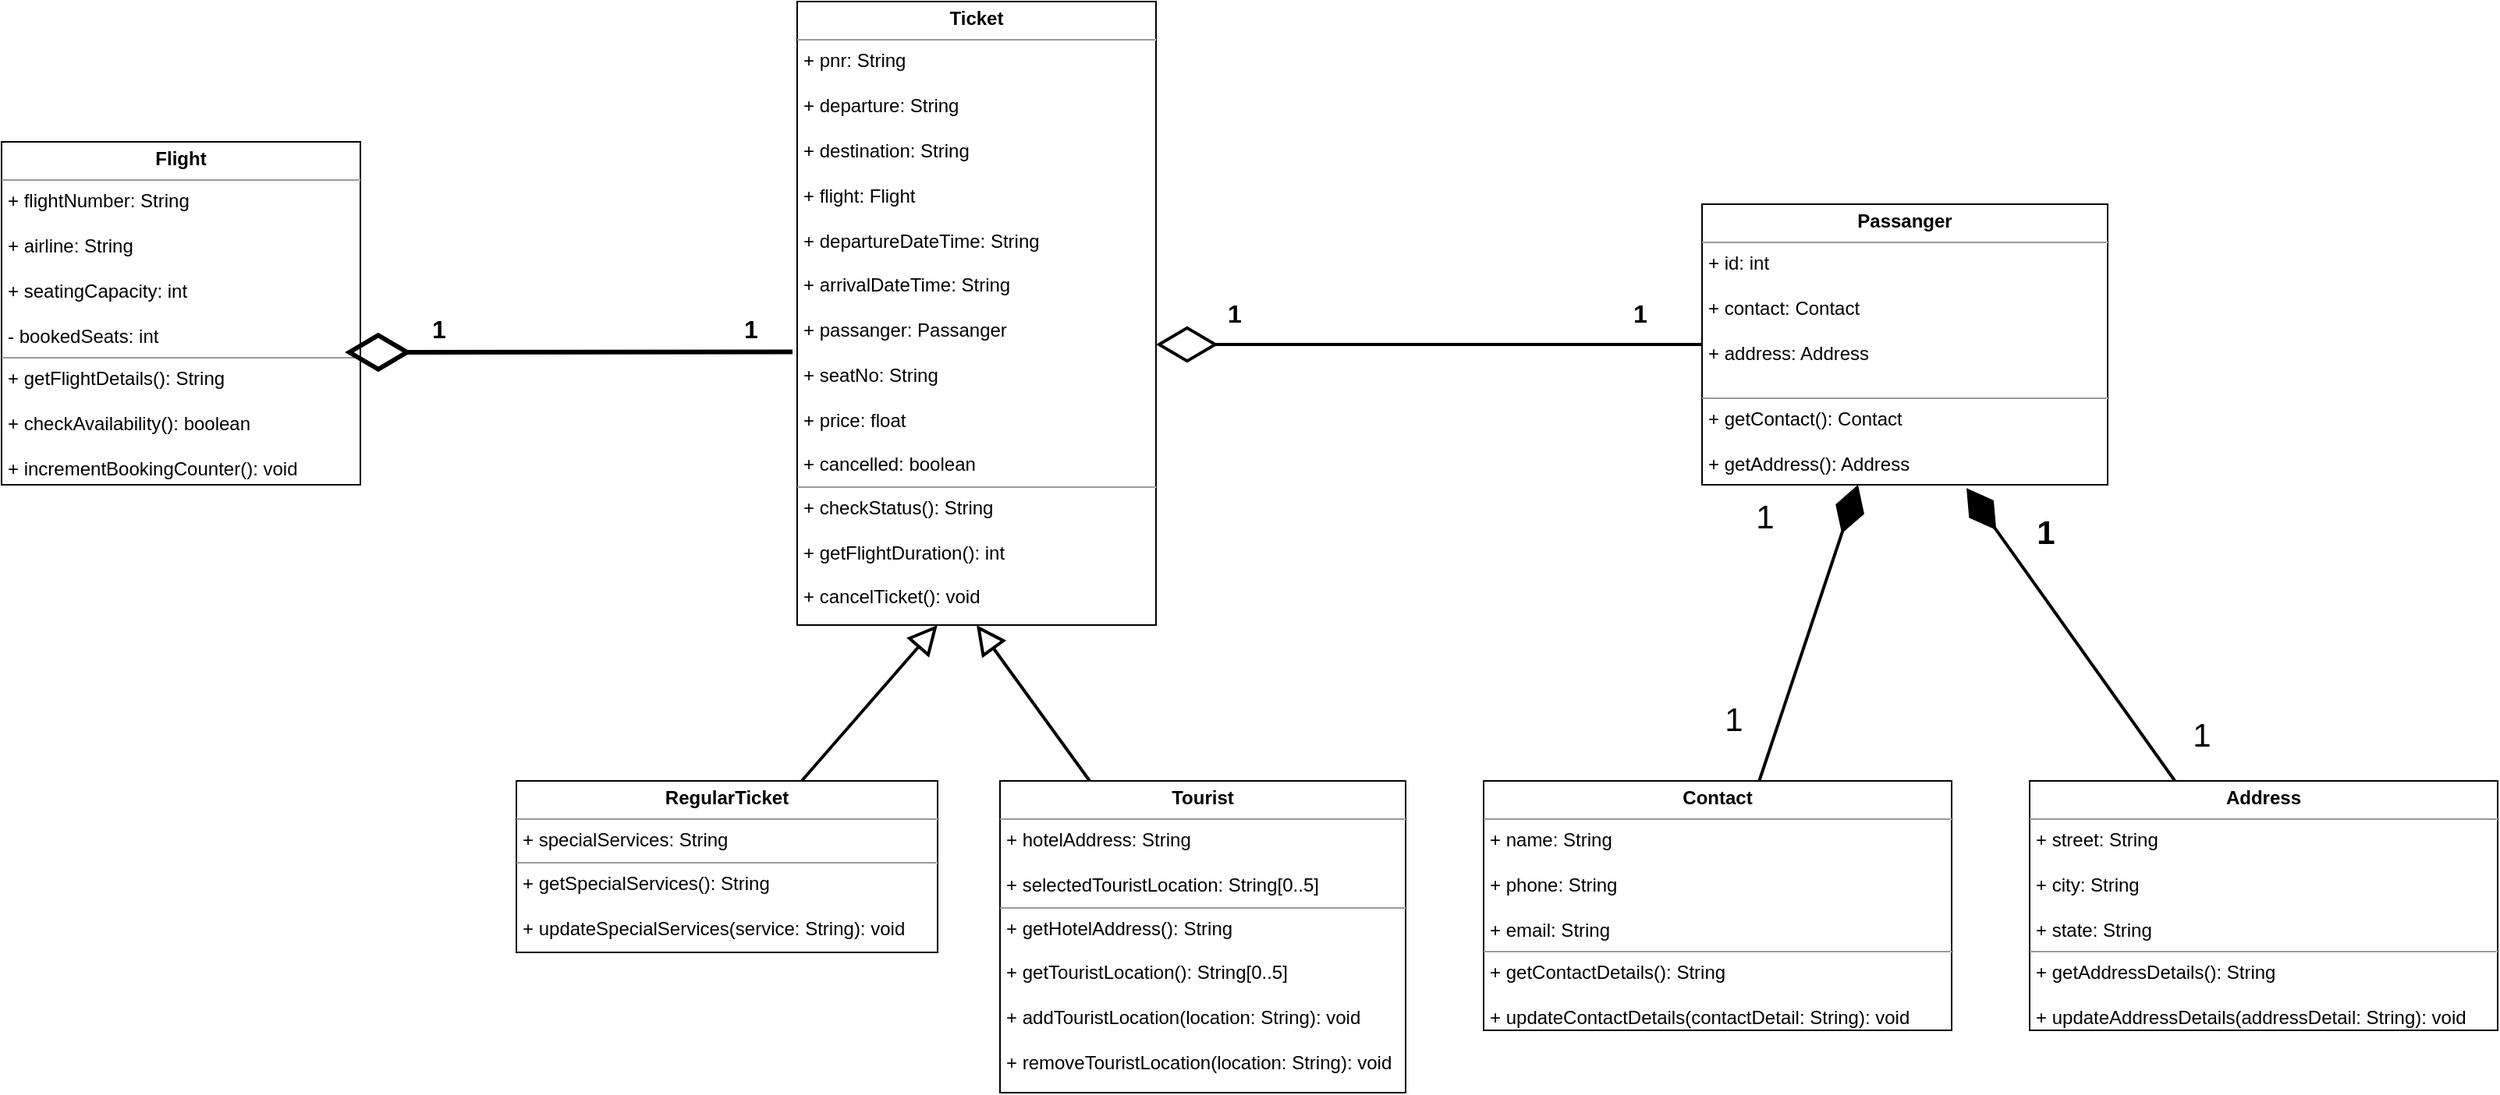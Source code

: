 <mxfile version="16.4.7" type="device"><diagram id="RAqD_u-AsfIWNrwIUa47" name="Page-1"><mxGraphModel dx="2646" dy="1020" grid="1" gridSize="10" guides="1" tooltips="1" connect="1" arrows="1" fold="1" page="1" pageScale="1" pageWidth="850" pageHeight="1100" math="0" shadow="0"><root><mxCell id="0"/><mxCell id="1" parent="0"/><mxCell id="bAXLRtBKVEwu7iq09zf0-1" value="&lt;p style=&quot;margin: 0px ; margin-top: 4px ; text-align: center&quot;&gt;&lt;b&gt;Flight&lt;/b&gt;&lt;/p&gt;&lt;hr size=&quot;1&quot;&gt;&lt;p style=&quot;margin: 0px ; margin-left: 4px&quot;&gt;+ flightNumber: String&lt;/p&gt;&lt;p style=&quot;margin: 0px ; margin-left: 4px&quot;&gt;&lt;br&gt;&lt;/p&gt;&lt;p style=&quot;margin: 0px ; margin-left: 4px&quot;&gt;+ airline: String&lt;/p&gt;&lt;p style=&quot;margin: 0px ; margin-left: 4px&quot;&gt;&lt;br&gt;&lt;/p&gt;&lt;p style=&quot;margin: 0px ; margin-left: 4px&quot;&gt;+ seatingCapacity: int&lt;/p&gt;&lt;p style=&quot;margin: 0px ; margin-left: 4px&quot;&gt;&lt;br&gt;&lt;/p&gt;&lt;p style=&quot;margin: 0px ; margin-left: 4px&quot;&gt;- bookedSeats: int&lt;/p&gt;&lt;hr size=&quot;1&quot;&gt;&lt;p style=&quot;margin: 0px ; margin-left: 4px&quot;&gt;+ getFlightDetails(): String&lt;/p&gt;&lt;p style=&quot;margin: 0px ; margin-left: 4px&quot;&gt;&lt;br&gt;&lt;/p&gt;&lt;p style=&quot;margin: 0px ; margin-left: 4px&quot;&gt;+ checkAvailability(): boolean&lt;/p&gt;&lt;p style=&quot;margin: 0px ; margin-left: 4px&quot;&gt;&lt;br&gt;&lt;/p&gt;&lt;p style=&quot;margin: 0px ; margin-left: 4px&quot;&gt;+ incrementBookingCounter(): void&lt;/p&gt;" style="verticalAlign=top;align=left;overflow=fill;fontSize=12;fontFamily=Helvetica;html=1;" parent="1" vertex="1"><mxGeometry x="-230" y="110" width="230" height="220" as="geometry"/></mxCell><mxCell id="bAXLRtBKVEwu7iq09zf0-14" style="rounded=0;orthogonalLoop=1;jettySize=auto;html=1;endArrow=diamondThin;endFill=0;strokeWidth=3;endSize=34;exitX=-0.013;exitY=0.562;exitDx=0;exitDy=0;exitPerimeter=0;" parent="1" source="bAXLRtBKVEwu7iq09zf0-2" edge="1"><mxGeometry relative="1" as="geometry"><mxPoint x="-10" y="245" as="targetPoint"/></mxGeometry></mxCell><mxCell id="bAXLRtBKVEwu7iq09zf0-2" value="&lt;p style=&quot;margin: 0px ; margin-top: 4px ; text-align: center&quot;&gt;&lt;b&gt;Ticket&lt;/b&gt;&lt;/p&gt;&lt;hr size=&quot;1&quot;&gt;&lt;p style=&quot;margin: 0px ; margin-left: 4px&quot;&gt;+ pnr: String&lt;/p&gt;&lt;p style=&quot;margin: 0px ; margin-left: 4px&quot;&gt;&lt;br&gt;&lt;/p&gt;&lt;p style=&quot;margin: 0px ; margin-left: 4px&quot;&gt;+ departure: String&lt;/p&gt;&lt;p style=&quot;margin: 0px ; margin-left: 4px&quot;&gt;&lt;br&gt;&lt;/p&gt;&lt;p style=&quot;margin: 0px ; margin-left: 4px&quot;&gt;+ destination: String&lt;/p&gt;&lt;p style=&quot;margin: 0px ; margin-left: 4px&quot;&gt;&lt;br&gt;&lt;/p&gt;&lt;p style=&quot;margin: 0px ; margin-left: 4px&quot;&gt;+ flight: Flight&lt;/p&gt;&lt;p style=&quot;margin: 0px ; margin-left: 4px&quot;&gt;&lt;br&gt;&lt;/p&gt;&lt;p style=&quot;margin: 0px ; margin-left: 4px&quot;&gt;+ departureDateTime: String&lt;/p&gt;&lt;p style=&quot;margin: 0px ; margin-left: 4px&quot;&gt;&lt;br&gt;&lt;/p&gt;&lt;p style=&quot;margin: 0px ; margin-left: 4px&quot;&gt;+ arrivalDateTime: String&lt;/p&gt;&lt;p style=&quot;margin: 0px ; margin-left: 4px&quot;&gt;&lt;br&gt;&lt;/p&gt;&lt;p style=&quot;margin: 0px ; margin-left: 4px&quot;&gt;+ passanger: Passanger&lt;/p&gt;&lt;p style=&quot;margin: 0px ; margin-left: 4px&quot;&gt;&lt;br&gt;&lt;/p&gt;&lt;p style=&quot;margin: 0px ; margin-left: 4px&quot;&gt;+ seatNo: String&lt;/p&gt;&lt;p style=&quot;margin: 0px ; margin-left: 4px&quot;&gt;&lt;br&gt;&lt;/p&gt;&lt;p style=&quot;margin: 0px ; margin-left: 4px&quot;&gt;+ price: float&lt;/p&gt;&lt;p style=&quot;margin: 0px ; margin-left: 4px&quot;&gt;&lt;br&gt;&lt;/p&gt;&lt;p style=&quot;margin: 0px ; margin-left: 4px&quot;&gt;+ cancelled: boolean&lt;/p&gt;&lt;hr size=&quot;1&quot;&gt;&lt;p style=&quot;margin: 0px ; margin-left: 4px&quot;&gt;+ checkStatus(): String&lt;/p&gt;&lt;p style=&quot;margin: 0px ; margin-left: 4px&quot;&gt;&lt;br&gt;&lt;/p&gt;&lt;p style=&quot;margin: 0px ; margin-left: 4px&quot;&gt;+ getFlightDuration(): int&lt;/p&gt;&lt;p style=&quot;margin: 0px ; margin-left: 4px&quot;&gt;&lt;br&gt;&lt;/p&gt;&lt;p style=&quot;margin: 0px ; margin-left: 4px&quot;&gt;+ cancelTicket(): void&lt;/p&gt;" style="verticalAlign=top;align=left;overflow=fill;fontSize=12;fontFamily=Helvetica;html=1;" parent="1" vertex="1"><mxGeometry x="280" y="20" width="230" height="400" as="geometry"/></mxCell><mxCell id="bAXLRtBKVEwu7iq09zf0-17" style="edgeStyle=none;rounded=0;orthogonalLoop=1;jettySize=auto;html=1;fontSize=16;endArrow=diamondThin;endFill=0;endSize=34;strokeWidth=2;" parent="1" source="bAXLRtBKVEwu7iq09zf0-3" edge="1"><mxGeometry relative="1" as="geometry"><mxPoint x="510" y="240" as="targetPoint"/></mxGeometry></mxCell><mxCell id="bAXLRtBKVEwu7iq09zf0-3" value="&lt;p style=&quot;margin: 0px ; margin-top: 4px ; text-align: center&quot;&gt;&lt;b&gt;Passanger&lt;/b&gt;&lt;/p&gt;&lt;hr size=&quot;1&quot;&gt;&lt;p style=&quot;margin: 0px ; margin-left: 4px&quot;&gt;+ id: int&lt;/p&gt;&lt;p style=&quot;margin: 0px ; margin-left: 4px&quot;&gt;&lt;br&gt;&lt;/p&gt;&lt;p style=&quot;margin: 0px ; margin-left: 4px&quot;&gt;+ contact: Contact&lt;/p&gt;&lt;p style=&quot;margin: 0px ; margin-left: 4px&quot;&gt;&lt;br&gt;&lt;/p&gt;&lt;p style=&quot;margin: 0px ; margin-left: 4px&quot;&gt;+ address: Address&lt;/p&gt;&lt;p style=&quot;margin: 0px ; margin-left: 4px&quot;&gt;&lt;br&gt;&lt;/p&gt;&lt;hr size=&quot;1&quot;&gt;&lt;p style=&quot;margin: 0px ; margin-left: 4px&quot;&gt;+ getContact(): Contact&lt;/p&gt;&lt;p style=&quot;margin: 0px ; margin-left: 4px&quot;&gt;&lt;br&gt;&lt;/p&gt;&lt;p style=&quot;margin: 0px ; margin-left: 4px&quot;&gt;+ getAddress(): Address&lt;/p&gt;" style="verticalAlign=top;align=left;overflow=fill;fontSize=12;fontFamily=Helvetica;html=1;" parent="1" vertex="1"><mxGeometry x="860" y="150" width="260" height="180" as="geometry"/></mxCell><mxCell id="bAXLRtBKVEwu7iq09zf0-11" style="rounded=0;orthogonalLoop=1;jettySize=auto;html=1;endArrow=diamondThin;endFill=1;endSize=27;strokeWidth=2;" parent="1" source="bAXLRtBKVEwu7iq09zf0-4" target="bAXLRtBKVEwu7iq09zf0-3" edge="1"><mxGeometry relative="1" as="geometry"/></mxCell><mxCell id="bAXLRtBKVEwu7iq09zf0-4" value="&lt;p style=&quot;margin: 0px ; margin-top: 4px ; text-align: center&quot;&gt;&lt;b&gt;Contact&lt;/b&gt;&lt;/p&gt;&lt;hr size=&quot;1&quot;&gt;&lt;p style=&quot;margin: 0px ; margin-left: 4px&quot;&gt;+ name: String&lt;/p&gt;&lt;p style=&quot;margin: 0px ; margin-left: 4px&quot;&gt;&lt;br&gt;&lt;/p&gt;&lt;p style=&quot;margin: 0px ; margin-left: 4px&quot;&gt;+ phone: String&lt;/p&gt;&lt;p style=&quot;margin: 0px ; margin-left: 4px&quot;&gt;&lt;br&gt;&lt;/p&gt;&lt;p style=&quot;margin: 0px ; margin-left: 4px&quot;&gt;+ email: String&lt;/p&gt;&lt;hr size=&quot;1&quot;&gt;&lt;p style=&quot;margin: 0px ; margin-left: 4px&quot;&gt;+ getContactDetails(): String&lt;/p&gt;&lt;p style=&quot;margin: 0px ; margin-left: 4px&quot;&gt;&lt;br&gt;&lt;/p&gt;&lt;p style=&quot;margin: 0px ; margin-left: 4px&quot;&gt;+ updateContactDetails(contactDetail: String): void&lt;/p&gt;" style="verticalAlign=top;align=left;overflow=fill;fontSize=12;fontFamily=Helvetica;html=1;" parent="1" vertex="1"><mxGeometry x="720" y="520" width="300" height="160" as="geometry"/></mxCell><mxCell id="bAXLRtBKVEwu7iq09zf0-12" style="rounded=0;orthogonalLoop=1;jettySize=auto;html=1;entryX=0.652;entryY=1.012;entryDx=0;entryDy=0;entryPerimeter=0;endArrow=diamondThin;endFill=1;endSize=27;strokeWidth=2;" parent="1" source="bAXLRtBKVEwu7iq09zf0-6" target="bAXLRtBKVEwu7iq09zf0-3" edge="1"><mxGeometry relative="1" as="geometry"/></mxCell><mxCell id="bAXLRtBKVEwu7iq09zf0-6" value="&lt;p style=&quot;margin: 0px ; margin-top: 4px ; text-align: center&quot;&gt;&lt;b&gt;Address&lt;/b&gt;&lt;/p&gt;&lt;hr size=&quot;1&quot;&gt;&lt;p style=&quot;margin: 0px ; margin-left: 4px&quot;&gt;+ street: String&lt;/p&gt;&lt;p style=&quot;margin: 0px ; margin-left: 4px&quot;&gt;&lt;br&gt;&lt;/p&gt;&lt;p style=&quot;margin: 0px ; margin-left: 4px&quot;&gt;+ city: String&lt;/p&gt;&lt;p style=&quot;margin: 0px ; margin-left: 4px&quot;&gt;&lt;br&gt;&lt;/p&gt;&lt;p style=&quot;margin: 0px ; margin-left: 4px&quot;&gt;+ state: String&lt;/p&gt;&lt;hr size=&quot;1&quot;&gt;&lt;p style=&quot;margin: 0px ; margin-left: 4px&quot;&gt;+ getAddressDetails(): String&lt;/p&gt;&lt;p style=&quot;margin: 0px ; margin-left: 4px&quot;&gt;&lt;br&gt;&lt;/p&gt;&lt;p style=&quot;margin: 0px ; margin-left: 4px&quot;&gt;+ updateAddressDetails(addressDetail: String): void&lt;/p&gt;" style="verticalAlign=top;align=left;overflow=fill;fontSize=12;fontFamily=Helvetica;html=1;" parent="1" vertex="1"><mxGeometry x="1070" y="520" width="300" height="160" as="geometry"/></mxCell><mxCell id="bAXLRtBKVEwu7iq09zf0-9" style="rounded=0;orthogonalLoop=1;jettySize=auto;html=1;entryX=0.391;entryY=1;entryDx=0;entryDy=0;entryPerimeter=0;endArrow=block;endFill=0;endSize=14;strokeWidth=2;" parent="1" source="bAXLRtBKVEwu7iq09zf0-7" target="bAXLRtBKVEwu7iq09zf0-2" edge="1"><mxGeometry relative="1" as="geometry"/></mxCell><mxCell id="bAXLRtBKVEwu7iq09zf0-7" value="&lt;p style=&quot;margin: 0px ; margin-top: 4px ; text-align: center&quot;&gt;&lt;b&gt;RegularTicket&lt;/b&gt;&lt;/p&gt;&lt;hr size=&quot;1&quot;&gt;&lt;p style=&quot;margin: 0px ; margin-left: 4px&quot;&gt;+ specialServices: String&lt;/p&gt;&lt;hr size=&quot;1&quot;&gt;&lt;p style=&quot;margin: 0px ; margin-left: 4px&quot;&gt;+ getSpecialServices(): String&lt;/p&gt;&lt;p style=&quot;margin: 0px ; margin-left: 4px&quot;&gt;&lt;br&gt;&lt;/p&gt;&lt;p style=&quot;margin: 0px ; margin-left: 4px&quot;&gt;+ updateSpecialServices(service: String): void&lt;/p&gt;" style="verticalAlign=top;align=left;overflow=fill;fontSize=12;fontFamily=Helvetica;html=1;" parent="1" vertex="1"><mxGeometry x="100" y="520" width="270" height="110" as="geometry"/></mxCell><mxCell id="bAXLRtBKVEwu7iq09zf0-10" style="rounded=0;orthogonalLoop=1;jettySize=auto;html=1;strokeWidth=2;endArrow=block;endFill=0;endSize=14;entryX=0.5;entryY=1;entryDx=0;entryDy=0;" parent="1" source="bAXLRtBKVEwu7iq09zf0-8" target="bAXLRtBKVEwu7iq09zf0-2" edge="1"><mxGeometry relative="1" as="geometry"><mxPoint x="420" y="410" as="targetPoint"/></mxGeometry></mxCell><mxCell id="bAXLRtBKVEwu7iq09zf0-8" value="&lt;p style=&quot;margin: 0px ; margin-top: 4px ; text-align: center&quot;&gt;&lt;b&gt;Tourist&lt;/b&gt;&lt;/p&gt;&lt;hr size=&quot;1&quot;&gt;&lt;p style=&quot;margin: 0px ; margin-left: 4px&quot;&gt;+ hotelAddress: String&lt;/p&gt;&lt;p style=&quot;margin: 0px ; margin-left: 4px&quot;&gt;&lt;br&gt;&lt;/p&gt;&lt;p style=&quot;margin: 0px ; margin-left: 4px&quot;&gt;&lt;span&gt;+ selectedTouristLocation: String[0..5]&lt;/span&gt;&lt;br&gt;&lt;/p&gt;&lt;hr size=&quot;1&quot;&gt;&lt;p style=&quot;margin: 0px ; margin-left: 4px&quot;&gt;+ getHotelAddress(): String&lt;/p&gt;&lt;p style=&quot;margin: 0px ; margin-left: 4px&quot;&gt;&lt;br&gt;&lt;/p&gt;&lt;p style=&quot;margin: 0px ; margin-left: 4px&quot;&gt;+ getTouristLocation(): String[0..5]&lt;/p&gt;&lt;p style=&quot;margin: 0px ; margin-left: 4px&quot;&gt;&lt;br&gt;&lt;/p&gt;&lt;p style=&quot;margin: 0px ; margin-left: 4px&quot;&gt;+ addTouristLocation(location: String): void&lt;/p&gt;&lt;p style=&quot;margin: 0px ; margin-left: 4px&quot;&gt;&lt;br&gt;&lt;/p&gt;&lt;p style=&quot;margin: 0px ; margin-left: 4px&quot;&gt;+ removeTouristLocation(location: String): void&lt;/p&gt;&lt;p style=&quot;margin: 0px ; margin-left: 4px&quot;&gt;&lt;br&gt;&lt;/p&gt;&lt;p style=&quot;margin: 0px ; margin-left: 4px&quot;&gt;&lt;br&gt;&lt;/p&gt;" style="verticalAlign=top;align=left;overflow=fill;fontSize=12;fontFamily=Helvetica;html=1;" parent="1" vertex="1"><mxGeometry x="410" y="520" width="260" height="200" as="geometry"/></mxCell><mxCell id="bAXLRtBKVEwu7iq09zf0-15" value="&lt;b&gt;&lt;font style=&quot;font-size: 16px&quot;&gt;1&lt;/font&gt;&lt;/b&gt;" style="text;html=1;align=center;verticalAlign=middle;resizable=0;points=[];autosize=1;strokeColor=none;fillColor=none;" parent="1" vertex="1"><mxGeometry x="240" y="220" width="20" height="20" as="geometry"/></mxCell><mxCell id="bAXLRtBKVEwu7iq09zf0-16" value="&lt;b&gt;&lt;font style=&quot;font-size: 16px&quot;&gt;1&lt;/font&gt;&lt;/b&gt;" style="text;html=1;align=center;verticalAlign=middle;resizable=0;points=[];autosize=1;strokeColor=none;fillColor=none;" parent="1" vertex="1"><mxGeometry x="40" y="220" width="20" height="20" as="geometry"/></mxCell><mxCell id="bAXLRtBKVEwu7iq09zf0-18" value="&lt;b&gt;1&lt;/b&gt;" style="text;html=1;align=center;verticalAlign=middle;resizable=0;points=[];autosize=1;strokeColor=none;fillColor=none;fontSize=16;" parent="1" vertex="1"><mxGeometry x="810" y="210" width="20" height="20" as="geometry"/></mxCell><mxCell id="bAXLRtBKVEwu7iq09zf0-19" value="&lt;b&gt;1&lt;/b&gt;" style="text;html=1;align=center;verticalAlign=middle;resizable=0;points=[];autosize=1;strokeColor=none;fillColor=none;fontSize=16;" parent="1" vertex="1"><mxGeometry x="550" y="210" width="20" height="20" as="geometry"/></mxCell><mxCell id="CP6cOVTYX2F9OCi4xuSq-1" value="&lt;b&gt;&lt;font style=&quot;font-size: 21px&quot;&gt;1&lt;/font&gt;&lt;/b&gt;" style="text;html=1;align=center;verticalAlign=middle;resizable=0;points=[];autosize=1;strokeColor=none;fillColor=none;fontSize=12;" vertex="1" parent="1"><mxGeometry x="1065" y="350" width="30" height="20" as="geometry"/></mxCell><mxCell id="CP6cOVTYX2F9OCi4xuSq-2" value="1" style="text;html=1;align=center;verticalAlign=middle;resizable=0;points=[];autosize=1;strokeColor=none;fillColor=none;fontSize=21;" vertex="1" parent="1"><mxGeometry x="1165" y="475" width="30" height="30" as="geometry"/></mxCell><mxCell id="CP6cOVTYX2F9OCi4xuSq-3" value="1" style="text;html=1;align=center;verticalAlign=middle;resizable=0;points=[];autosize=1;strokeColor=none;fillColor=none;fontSize=21;" vertex="1" parent="1"><mxGeometry x="885" y="335" width="30" height="30" as="geometry"/></mxCell><mxCell id="CP6cOVTYX2F9OCi4xuSq-4" value="1" style="text;html=1;align=center;verticalAlign=middle;resizable=0;points=[];autosize=1;strokeColor=none;fillColor=none;fontSize=21;" vertex="1" parent="1"><mxGeometry x="865" y="465" width="30" height="30" as="geometry"/></mxCell></root></mxGraphModel></diagram></mxfile>